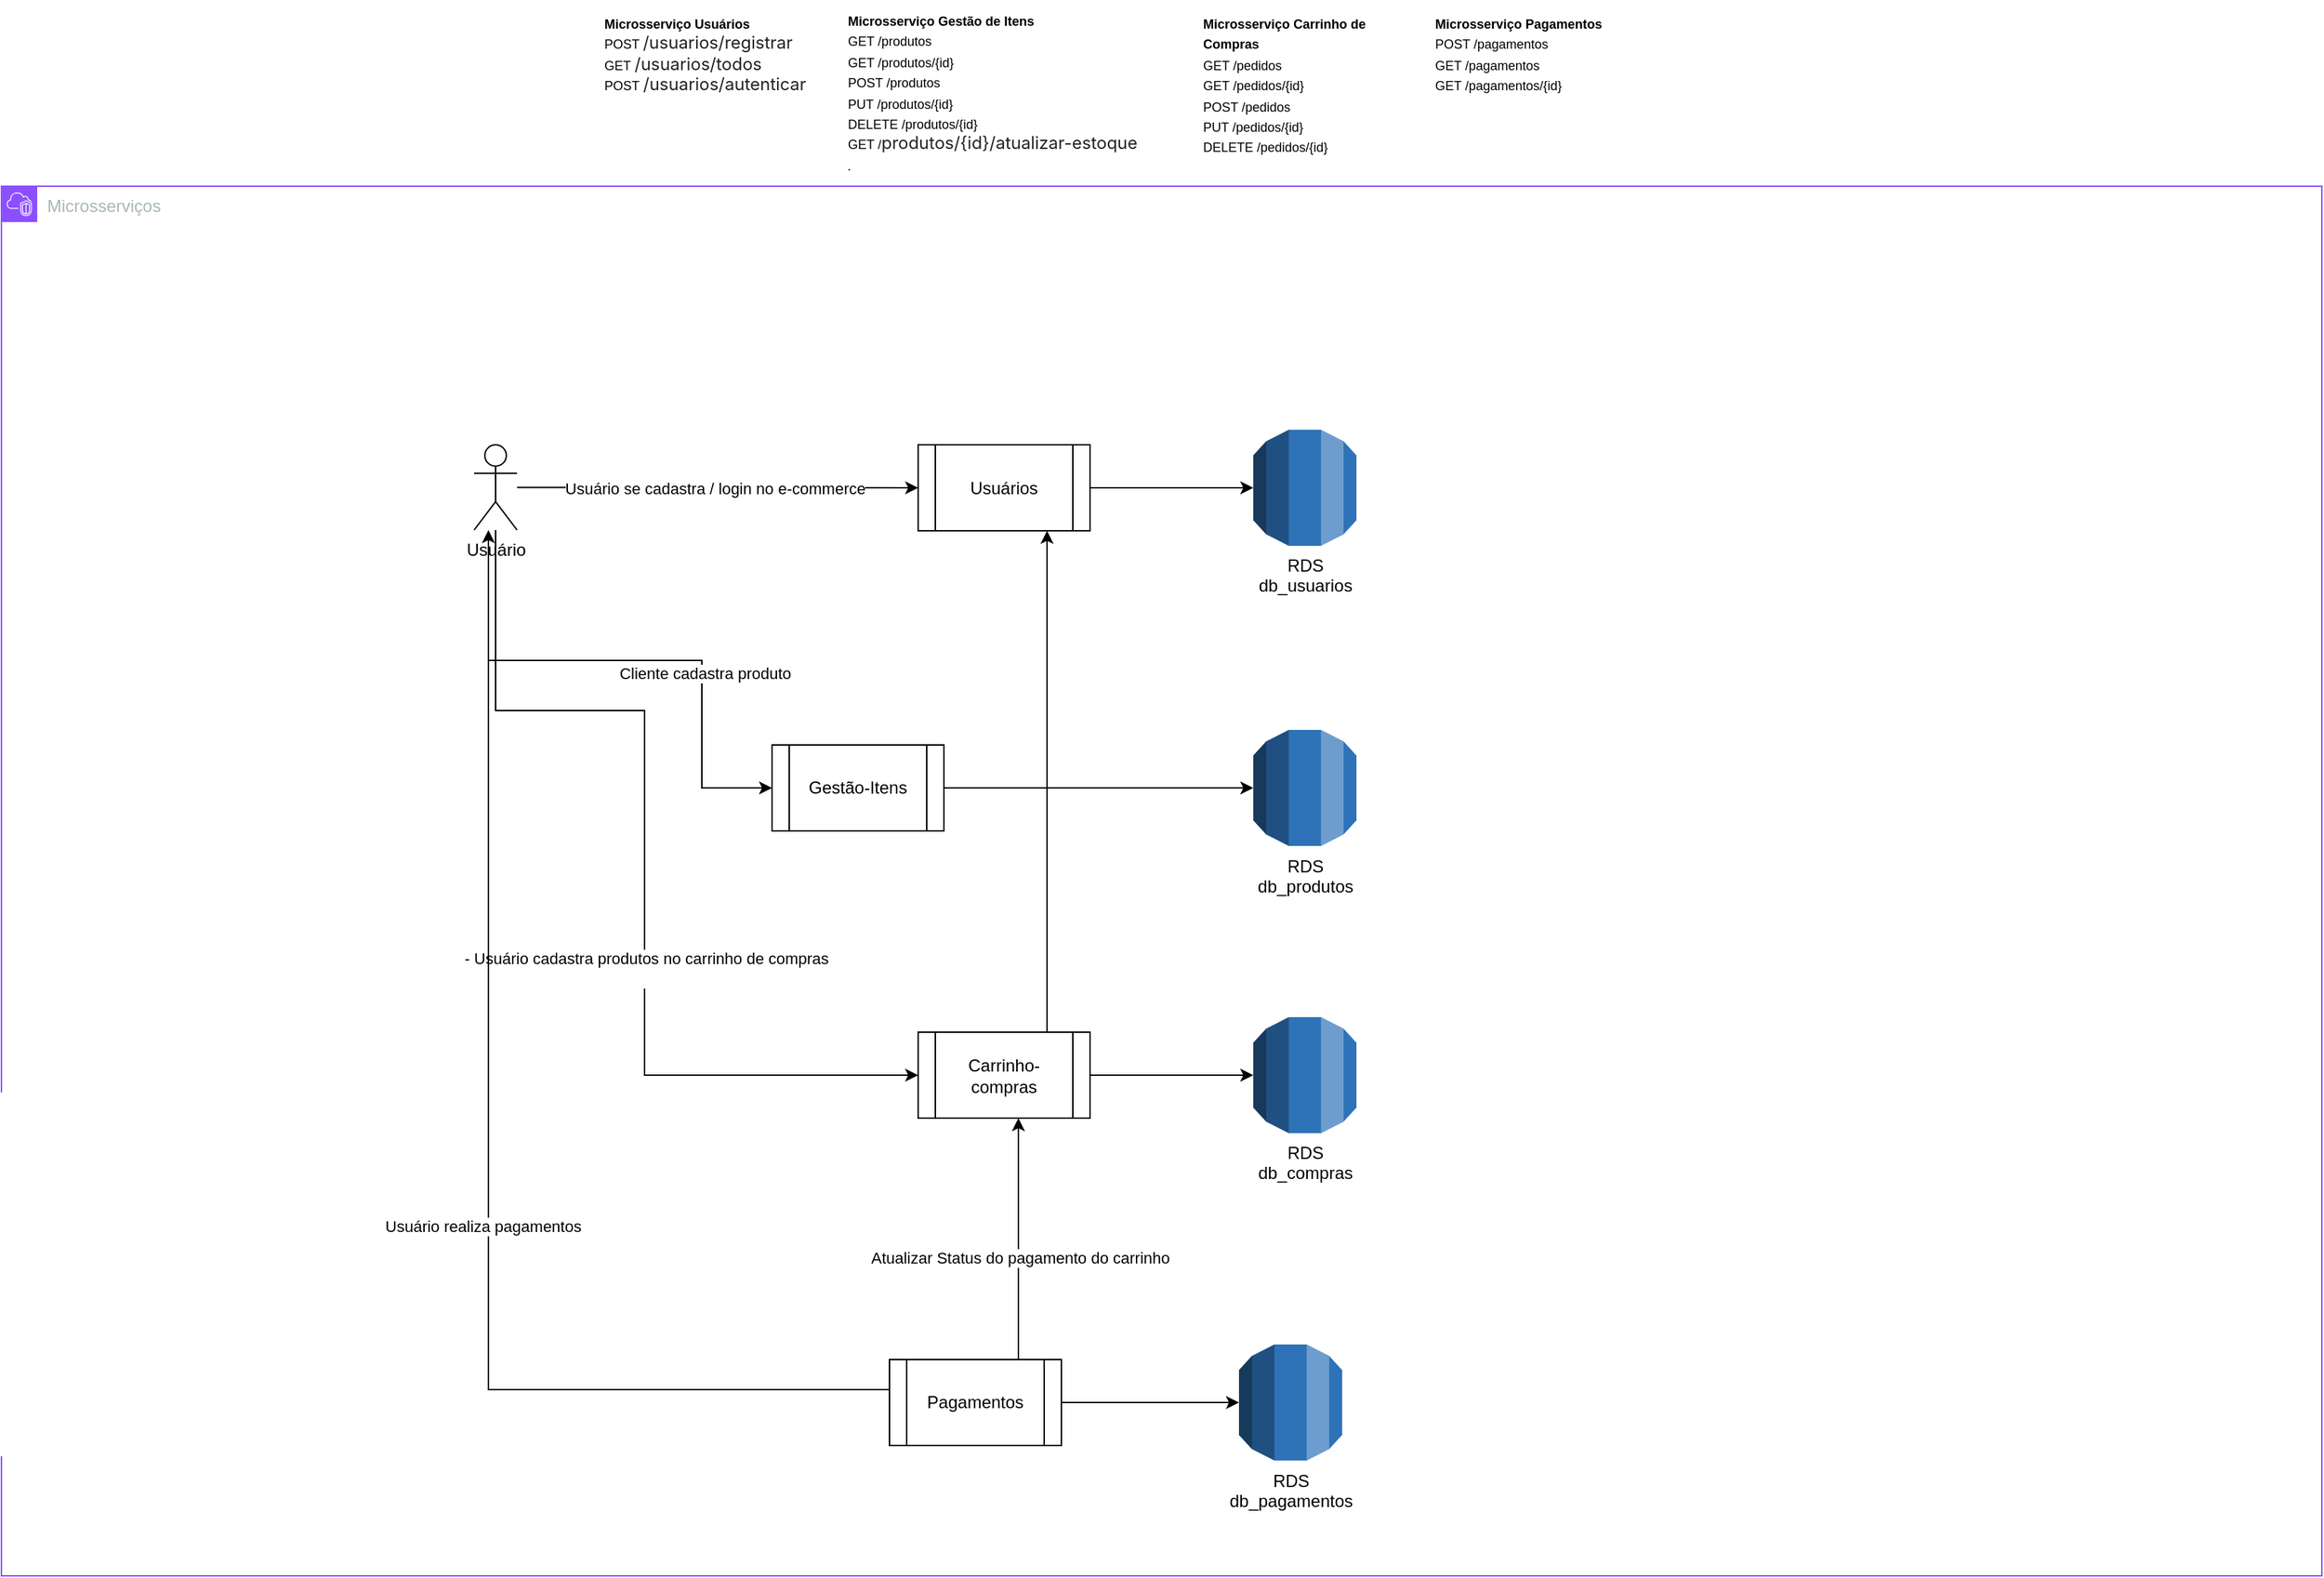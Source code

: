 <mxfile version="24.6.4" type="device">
  <diagram name="Página-1" id="X4yGat1UL4yKTtZNy6NT">
    <mxGraphModel dx="2048" dy="823" grid="1" gridSize="10" guides="1" tooltips="1" connect="1" arrows="1" fold="1" page="1" pageScale="1" pageWidth="827" pageHeight="1169" math="0" shadow="0">
      <root>
        <mxCell id="0" />
        <mxCell id="1" parent="0" />
        <mxCell id="GviSDebqHvodrFMelNdd-11" value="&lt;div&gt;&lt;font style=&quot;font-size: 9px;&quot;&gt;&lt;div style=&quot;font-size: 12px;&quot;&gt;&lt;font style=&quot;font-size: 9px;&quot;&gt;&lt;b&gt;Microsserviço Usuários&lt;br&gt;&lt;/b&gt;&lt;/font&gt;&lt;/div&gt;&lt;/font&gt;&lt;/div&gt;&lt;font style=&quot;font-size: 9px;&quot;&gt;POST &lt;span style=&quot;color: rgb(33, 33, 33); font-family: Inter, system-ui, -apple-system, BlinkMacSystemFont, &amp;quot;Segoe UI&amp;quot;, Roboto, Oxygen, Ubuntu, Cantarell, &amp;quot;Fira Sans&amp;quot;, &amp;quot;Droid Sans&amp;quot;, Helvetica, Arial, sans-serif; font-size: 12px; white-space-collapse: preserve; background-color: rgb(255, 255, 255);&quot;&gt;/usuarios/registrar&lt;/span&gt;&lt;br&gt;GET&amp;nbsp;&lt;span style=&quot;color: rgb(33, 33, 33); font-family: Inter, system-ui, -apple-system, BlinkMacSystemFont, &amp;quot;Segoe UI&amp;quot;, Roboto, Oxygen, Ubuntu, Cantarell, &amp;quot;Fira Sans&amp;quot;, &amp;quot;Droid Sans&amp;quot;, Helvetica, Arial, sans-serif; font-size: 12px; white-space-collapse: preserve; background-color: rgb(255, 255, 255);&quot;&gt;/usuarios/todos&lt;/span&gt;&lt;br&gt;POST&amp;nbsp;&lt;span style=&quot;color: rgb(33, 33, 33); font-family: Inter, system-ui, -apple-system, BlinkMacSystemFont, &amp;quot;Segoe UI&amp;quot;, Roboto, Oxygen, Ubuntu, Cantarell, &amp;quot;Fira Sans&amp;quot;, &amp;quot;Droid Sans&amp;quot;, Helvetica, Arial, sans-serif; font-size: 12px; white-space-collapse: preserve; background-color: rgb(255, 255, 255);&quot;&gt;/usuarios/autenticar&lt;/span&gt;&lt;br&gt;&lt;br&gt;&lt;/font&gt;&lt;div&gt;&lt;font style=&quot;font-size: 9px;&quot;&gt;&lt;br&gt;&lt;/font&gt;&lt;/div&gt;" style="text;whiteSpace=wrap;html=1;" parent="1" vertex="1">
          <mxGeometry x="40" y="12" width="170" height="100" as="geometry" />
        </mxCell>
        <mxCell id="GviSDebqHvodrFMelNdd-23" value="&lt;div&gt;&lt;font style=&quot;font-size: 9px;&quot;&gt;&lt;b&gt;Microsserviço Gestão de Itens&lt;br&gt;&lt;/b&gt;&lt;/font&gt;&lt;/div&gt;&lt;font style=&quot;font-size: 9px;&quot;&gt;GET /produtos&lt;br&gt;GET /produtos/{id}&lt;br&gt;POST /produtos&lt;/font&gt;&lt;div&gt;&lt;font style=&quot;font-size: 9px;&quot;&gt;PUT /produtos/{id}&lt;br&gt;DELETE /produtos/{id}&lt;/font&gt;&lt;div&gt;&lt;font style=&quot;font-size: 9px;&quot;&gt;GET /&lt;/font&gt;&lt;span style=&quot;background-color: rgb(255, 255, 255); color: rgb(33, 33, 33); font-family: Inter, system-ui, -apple-system, BlinkMacSystemFont, &amp;quot;Segoe UI&amp;quot;, Roboto, Oxygen, Ubuntu, Cantarell, &amp;quot;Fira Sans&amp;quot;, &amp;quot;Droid Sans&amp;quot;, Helvetica, Arial, sans-serif; white-space-collapse: preserve;&quot;&gt;produtos/{id}/atualizar-estoque&lt;/span&gt;&lt;/div&gt;&lt;div&gt;&lt;font style=&quot;font-size: 9px;&quot;&gt;&lt;div style=&quot;font-size: 12px;&quot;&gt;&lt;font style=&quot;font-size: 9px;&quot;&gt;&lt;i&gt;.&lt;/i&gt;&lt;/font&gt;&lt;/div&gt;&lt;/font&gt;&lt;/div&gt;&lt;/div&gt;" style="text;whiteSpace=wrap;html=1;" parent="1" vertex="1">
          <mxGeometry x="210" y="10" width="220" height="130" as="geometry" />
        </mxCell>
        <mxCell id="GviSDebqHvodrFMelNdd-35" value="&lt;div&gt;&lt;font style=&quot;font-size: 9px;&quot;&gt;&lt;div style=&quot;font-size: 12px;&quot;&gt;&lt;font style=&quot;font-size: 9px;&quot;&gt;&lt;div style=&quot;font-size: 12px;&quot;&gt;&lt;font style=&quot;font-size: 9px;&quot;&gt;&lt;b&gt;Microsserviço Carrinho de Compras&lt;/b&gt;&lt;/font&gt;&lt;/div&gt;&lt;/font&gt;&lt;/div&gt;&lt;/font&gt;&lt;/div&gt;&lt;font style=&quot;font-size: 9px;&quot;&gt;GET /pedidos&lt;br&gt;GET /pedidos/{id}&lt;br&gt;POST /pedidos&lt;br&gt;PUT /pedidos/{id}&lt;br&gt;DELETE /pedidos/{id}&lt;/font&gt;&lt;div&gt;&lt;font style=&quot;font-size: 9px;&quot;&gt;&lt;br&gt;&lt;/font&gt;&lt;/div&gt;" style="text;whiteSpace=wrap;html=1;" parent="1" vertex="1">
          <mxGeometry x="458" y="12" width="132" height="100" as="geometry" />
        </mxCell>
        <mxCell id="GviSDebqHvodrFMelNdd-38" value="&lt;div&gt;&lt;font style=&quot;font-size: 9px;&quot;&gt;&lt;div style=&quot;font-size: 12px;&quot;&gt;&lt;font style=&quot;font-size: 9px;&quot;&gt;&lt;div style=&quot;font-size: 12px;&quot;&gt;&lt;font style=&quot;font-size: 9px;&quot;&gt;&lt;div style=&quot;font-size: 12px;&quot;&gt;&lt;font style=&quot;font-size: 9px;&quot;&gt;&lt;b&gt;Microsserviço Pagamentos&lt;/b&gt;&lt;/font&gt;&lt;/div&gt;&lt;/font&gt;&lt;/div&gt;&lt;/font&gt;&lt;/div&gt;&lt;/font&gt;&lt;/div&gt;&lt;font style=&quot;font-size: 9px;&quot;&gt;POST /pagamentos&lt;br&gt;GET /pagamentos&lt;br&gt;GET /pagamentos/{id}&lt;br&gt;&lt;br&gt;&lt;/font&gt;&lt;div&gt;&lt;font style=&quot;font-size: 9px;&quot;&gt;&lt;br&gt;&lt;/font&gt;&lt;/div&gt;" style="text;whiteSpace=wrap;html=1;" parent="1" vertex="1">
          <mxGeometry x="620" y="12" width="170" height="78" as="geometry" />
        </mxCell>
        <mxCell id="GviSDebqHvodrFMelNdd-84" style="edgeStyle=orthogonalEdgeStyle;rounded=0;orthogonalLoop=1;jettySize=auto;html=1;entryX=0;entryY=0.5;entryDx=0;entryDy=0;" parent="1" source="GviSDebqHvodrFMelNdd-86" target="GviSDebqHvodrFMelNdd-88" edge="1">
          <mxGeometry relative="1" as="geometry">
            <mxPoint x="251" y="350.5" as="targetPoint" />
          </mxGeometry>
        </mxCell>
        <mxCell id="GviSDebqHvodrFMelNdd-85" value="Usuário se cadastra / login no e-commerce" style="edgeLabel;html=1;align=center;verticalAlign=middle;resizable=0;points=[];" parent="GviSDebqHvodrFMelNdd-84" vertex="1" connectable="0">
          <mxGeometry x="-0.295" y="2" relative="1" as="geometry">
            <mxPoint x="39" y="2" as="offset" />
          </mxGeometry>
        </mxCell>
        <mxCell id="GviSDebqHvodrFMelNdd-98" style="edgeStyle=orthogonalEdgeStyle;rounded=0;orthogonalLoop=1;jettySize=auto;html=1;entryX=0;entryY=0.5;entryDx=0;entryDy=0;" parent="1" source="GviSDebqHvodrFMelNdd-86" target="GviSDebqHvodrFMelNdd-96" edge="1">
          <mxGeometry relative="1" as="geometry">
            <Array as="points">
              <mxPoint x="-34" y="506" />
              <mxPoint x="70" y="506" />
              <mxPoint x="70" y="761" />
            </Array>
          </mxGeometry>
        </mxCell>
        <mxCell id="GviSDebqHvodrFMelNdd-99" value="- Usuário cadastra produtos no carrinho de compras&lt;div&gt;&lt;br&gt;&lt;/div&gt;" style="edgeLabel;html=1;align=center;verticalAlign=middle;resizable=0;points=[];" parent="GviSDebqHvodrFMelNdd-98" vertex="1" connectable="0">
          <mxGeometry x="0.212" y="1" relative="1" as="geometry">
            <mxPoint as="offset" />
          </mxGeometry>
        </mxCell>
        <mxCell id="GviSDebqHvodrFMelNdd-86" value="Usuário" style="shape=umlActor;verticalLabelPosition=bottom;verticalAlign=top;html=1;outlineConnect=0;" parent="1" vertex="1">
          <mxGeometry x="-49" y="320.5" width="30" height="59.5" as="geometry" />
        </mxCell>
        <mxCell id="GviSDebqHvodrFMelNdd-87" value="" style="edgeStyle=orthogonalEdgeStyle;rounded=0;orthogonalLoop=1;jettySize=auto;html=1;" parent="1" source="GviSDebqHvodrFMelNdd-88" target="GviSDebqHvodrFMelNdd-89" edge="1">
          <mxGeometry relative="1" as="geometry" />
        </mxCell>
        <mxCell id="GviSDebqHvodrFMelNdd-88" value="Usuários" style="shape=process;whiteSpace=wrap;html=1;backgroundOutline=1;" parent="1" vertex="1">
          <mxGeometry x="261" y="320.5" width="120" height="60" as="geometry" />
        </mxCell>
        <mxCell id="7g0iQvHUmDkomxm3N5RD-30" style="edgeStyle=orthogonalEdgeStyle;rounded=0;orthogonalLoop=1;jettySize=auto;html=1;exitX=0.75;exitY=0;exitDx=0;exitDy=0;entryX=0.75;entryY=1;entryDx=0;entryDy=0;" parent="1" source="GviSDebqHvodrFMelNdd-96" target="GviSDebqHvodrFMelNdd-88" edge="1">
          <mxGeometry relative="1" as="geometry" />
        </mxCell>
        <mxCell id="Z1I42a4XKH3U9Z4pWpdQ-16" style="edgeStyle=orthogonalEdgeStyle;rounded=0;orthogonalLoop=1;jettySize=auto;html=1;" parent="1" source="GviSDebqHvodrFMelNdd-116" target="GviSDebqHvodrFMelNdd-86" edge="1">
          <mxGeometry relative="1" as="geometry">
            <Array as="points">
              <mxPoint x="301" y="980" />
              <mxPoint x="-39" y="980" />
            </Array>
            <mxPoint x="100.5" y="778" as="targetPoint" />
          </mxGeometry>
        </mxCell>
        <mxCell id="Z1I42a4XKH3U9Z4pWpdQ-17" value="Usuário realiza pagamentos" style="edgeLabel;html=1;align=center;verticalAlign=middle;resizable=0;points=[];" parent="Z1I42a4XKH3U9Z4pWpdQ-16" vertex="1" connectable="0">
          <mxGeometry x="-0.104" y="4" relative="1" as="geometry">
            <mxPoint as="offset" />
          </mxGeometry>
        </mxCell>
        <mxCell id="7g0iQvHUmDkomxm3N5RD-13" value="Microsserviços" style="points=[[0,0],[0.25,0],[0.5,0],[0.75,0],[1,0],[1,0.25],[1,0.5],[1,0.75],[1,1],[0.75,1],[0.5,1],[0.25,1],[0,1],[0,0.75],[0,0.5],[0,0.25]];outlineConnect=0;gradientColor=none;html=1;whiteSpace=wrap;fontSize=12;fontStyle=0;container=1;pointerEvents=0;collapsible=0;recursiveResize=0;shape=mxgraph.aws4.group;grIcon=mxgraph.aws4.group_vpc2;strokeColor=#8C4FFF;fillColor=none;verticalAlign=top;align=left;spacingLeft=30;fontColor=#AAB7B8;dashed=0;" parent="1" vertex="1">
          <mxGeometry x="-379" y="140" width="1620" height="970" as="geometry" />
        </mxCell>
        <mxCell id="7g0iQvHUmDkomxm3N5RD-26" value="" style="shape=image;verticalLabelPosition=bottom;labelBackgroundColor=default;verticalAlign=top;aspect=fixed;imageAspect=0;image=https://upload.wikimedia.org/wikipedia/commons/thumb/4/44/Spring_Framework_Logo_2018.svg/2560px-Spring_Framework_Logo_2018.svg.png;" parent="7g0iQvHUmDkomxm3N5RD-13" vertex="1">
          <mxGeometry x="680" y="220" width="40" height="10.27" as="geometry" />
        </mxCell>
        <mxCell id="GviSDebqHvodrFMelNdd-116" value="Pagamentos" style="shape=process;whiteSpace=wrap;html=1;backgroundOutline=1;" parent="7g0iQvHUmDkomxm3N5RD-13" vertex="1">
          <mxGeometry x="620" y="819" width="120" height="60" as="geometry" />
        </mxCell>
        <mxCell id="VJY29G_teH6isdjX_PNN-5" value="&lt;div&gt;RDS&lt;/div&gt;db_pagamentos" style="outlineConnect=0;dashed=0;verticalLabelPosition=bottom;verticalAlign=top;align=center;html=1;shape=mxgraph.aws3.rds;fillColor=#2E73B8;gradientColor=none;" vertex="1" parent="7g0iQvHUmDkomxm3N5RD-13">
          <mxGeometry x="864" y="808.5" width="72" height="81" as="geometry" />
        </mxCell>
        <mxCell id="VJY29G_teH6isdjX_PNN-6" value="" style="edgeStyle=orthogonalEdgeStyle;rounded=0;orthogonalLoop=1;jettySize=auto;html=1;exitX=1;exitY=0.5;exitDx=0;exitDy=0;" edge="1" parent="7g0iQvHUmDkomxm3N5RD-13" source="GviSDebqHvodrFMelNdd-116" target="VJY29G_teH6isdjX_PNN-5">
          <mxGeometry relative="1" as="geometry">
            <mxPoint x="770" y="476" as="sourcePoint" />
            <mxPoint x="874" y="476" as="targetPoint" />
          </mxGeometry>
        </mxCell>
        <mxCell id="GviSDebqHvodrFMelNdd-95" value="" style="edgeStyle=orthogonalEdgeStyle;rounded=0;orthogonalLoop=1;jettySize=auto;html=1;" parent="7g0iQvHUmDkomxm3N5RD-13" source="GviSDebqHvodrFMelNdd-96" target="GviSDebqHvodrFMelNdd-97" edge="1">
          <mxGeometry relative="1" as="geometry" />
        </mxCell>
        <mxCell id="GviSDebqHvodrFMelNdd-96" value="Carrinho-compras" style="shape=process;whiteSpace=wrap;html=1;backgroundOutline=1;" parent="7g0iQvHUmDkomxm3N5RD-13" vertex="1">
          <mxGeometry x="640" y="590.5" width="120" height="60" as="geometry" />
        </mxCell>
        <mxCell id="GviSDebqHvodrFMelNdd-97" value="&lt;div&gt;RDS&lt;/div&gt;db_compras" style="outlineConnect=0;dashed=0;verticalLabelPosition=bottom;verticalAlign=top;align=center;html=1;shape=mxgraph.aws3.rds;fillColor=#2E73B8;gradientColor=none;" parent="7g0iQvHUmDkomxm3N5RD-13" vertex="1">
          <mxGeometry x="874" y="580" width="72" height="81" as="geometry" />
        </mxCell>
        <mxCell id="7g0iQvHUmDkomxm3N5RD-27" value="" style="shape=image;verticalLabelPosition=bottom;labelBackgroundColor=default;verticalAlign=top;aspect=fixed;imageAspect=0;image=https://upload.wikimedia.org/wikipedia/commons/thumb/4/44/Spring_Framework_Logo_2018.svg/2560px-Spring_Framework_Logo_2018.svg.png;" parent="7g0iQvHUmDkomxm3N5RD-13" vertex="1">
          <mxGeometry x="678" y="633" width="40" height="10.27" as="geometry" />
        </mxCell>
        <mxCell id="7g0iQvHUmDkomxm3N5RD-36" style="edgeStyle=orthogonalEdgeStyle;rounded=0;orthogonalLoop=1;jettySize=auto;html=1;exitX=0.25;exitY=0;exitDx=0;exitDy=0;" parent="7g0iQvHUmDkomxm3N5RD-13" source="GviSDebqHvodrFMelNdd-116" target="GviSDebqHvodrFMelNdd-96" edge="1">
          <mxGeometry relative="1" as="geometry">
            <Array as="points">
              <mxPoint x="710" y="819" />
            </Array>
          </mxGeometry>
        </mxCell>
        <mxCell id="7g0iQvHUmDkomxm3N5RD-37" value="Atualizar Status do pagamento do carrinho" style="edgeLabel;html=1;align=center;verticalAlign=middle;resizable=0;points=[];" parent="7g0iQvHUmDkomxm3N5RD-36" vertex="1" connectable="0">
          <mxGeometry x="0.147" relative="1" as="geometry">
            <mxPoint x="1" as="offset" />
          </mxGeometry>
        </mxCell>
        <mxCell id="VJY29G_teH6isdjX_PNN-7" value="Gestão-Itens" style="shape=process;whiteSpace=wrap;html=1;backgroundOutline=1;" vertex="1" parent="7g0iQvHUmDkomxm3N5RD-13">
          <mxGeometry x="538" y="390" width="120" height="60" as="geometry" />
        </mxCell>
        <mxCell id="VJY29G_teH6isdjX_PNN-8" value="" style="shape=image;verticalLabelPosition=bottom;labelBackgroundColor=default;verticalAlign=top;aspect=fixed;imageAspect=0;image=https://upload.wikimedia.org/wikipedia/commons/thumb/4/44/Spring_Framework_Logo_2018.svg/2560px-Spring_Framework_Logo_2018.svg.png;" vertex="1" parent="7g0iQvHUmDkomxm3N5RD-13">
          <mxGeometry x="578" y="429.5" width="40" height="10.27" as="geometry" />
        </mxCell>
        <mxCell id="VJY29G_teH6isdjX_PNN-9" value="&lt;div&gt;RDS&lt;/div&gt;db_produtos" style="outlineConnect=0;dashed=0;verticalLabelPosition=bottom;verticalAlign=top;align=center;html=1;shape=mxgraph.aws3.rds;fillColor=#2E73B8;gradientColor=none;" vertex="1" parent="7g0iQvHUmDkomxm3N5RD-13">
          <mxGeometry x="874" y="379.5" width="72" height="81" as="geometry" />
        </mxCell>
        <mxCell id="VJY29G_teH6isdjX_PNN-13" value="" style="endArrow=classic;html=1;rounded=0;edgeStyle=orthogonalEdgeStyle;" edge="1" parent="7g0iQvHUmDkomxm3N5RD-13" source="VJY29G_teH6isdjX_PNN-7" target="VJY29G_teH6isdjX_PNN-9">
          <mxGeometry width="50" height="50" relative="1" as="geometry">
            <mxPoint x="870" y="560" as="sourcePoint" />
            <mxPoint x="920" y="510" as="targetPoint" />
          </mxGeometry>
        </mxCell>
        <mxCell id="VJY29G_teH6isdjX_PNN-14" value="" style="endArrow=classic;html=1;rounded=0;entryX=0;entryY=0.5;entryDx=0;entryDy=0;edgeStyle=orthogonalEdgeStyle;" edge="1" parent="7g0iQvHUmDkomxm3N5RD-13" target="VJY29G_teH6isdjX_PNN-7">
          <mxGeometry width="50" height="50" relative="1" as="geometry">
            <mxPoint x="340" y="330" as="sourcePoint" />
            <mxPoint x="390" y="280" as="targetPoint" />
            <Array as="points">
              <mxPoint x="340" y="331" />
              <mxPoint x="489" y="331" />
              <mxPoint x="489" y="420" />
            </Array>
          </mxGeometry>
        </mxCell>
        <mxCell id="VJY29G_teH6isdjX_PNN-15" value="Cliente cadastra produto" style="edgeLabel;html=1;align=center;verticalAlign=middle;resizable=0;points=[];" vertex="1" connectable="0" parent="VJY29G_teH6isdjX_PNN-14">
          <mxGeometry x="0.104" y="2" relative="1" as="geometry">
            <mxPoint as="offset" />
          </mxGeometry>
        </mxCell>
        <mxCell id="VJY29G_teH6isdjX_PNN-16" value="" style="shape=image;verticalLabelPosition=bottom;labelBackgroundColor=default;verticalAlign=top;aspect=fixed;imageAspect=0;image=https://upload.wikimedia.org/wikipedia/commons/thumb/4/44/Spring_Framework_Logo_2018.svg/2560px-Spring_Framework_Logo_2018.svg.png;" vertex="1" parent="7g0iQvHUmDkomxm3N5RD-13">
          <mxGeometry x="658" y="860" width="40" height="10.27" as="geometry" />
        </mxCell>
        <mxCell id="GviSDebqHvodrFMelNdd-89" value="&lt;div&gt;RDS&lt;/div&gt;db_usuarios" style="outlineConnect=0;dashed=0;verticalLabelPosition=bottom;verticalAlign=top;align=center;html=1;shape=mxgraph.aws3.rds;fillColor=#2E73B8;gradientColor=none;" parent="7g0iQvHUmDkomxm3N5RD-13" vertex="1">
          <mxGeometry x="874" y="170.0" width="72" height="81" as="geometry" />
        </mxCell>
      </root>
    </mxGraphModel>
  </diagram>
</mxfile>
